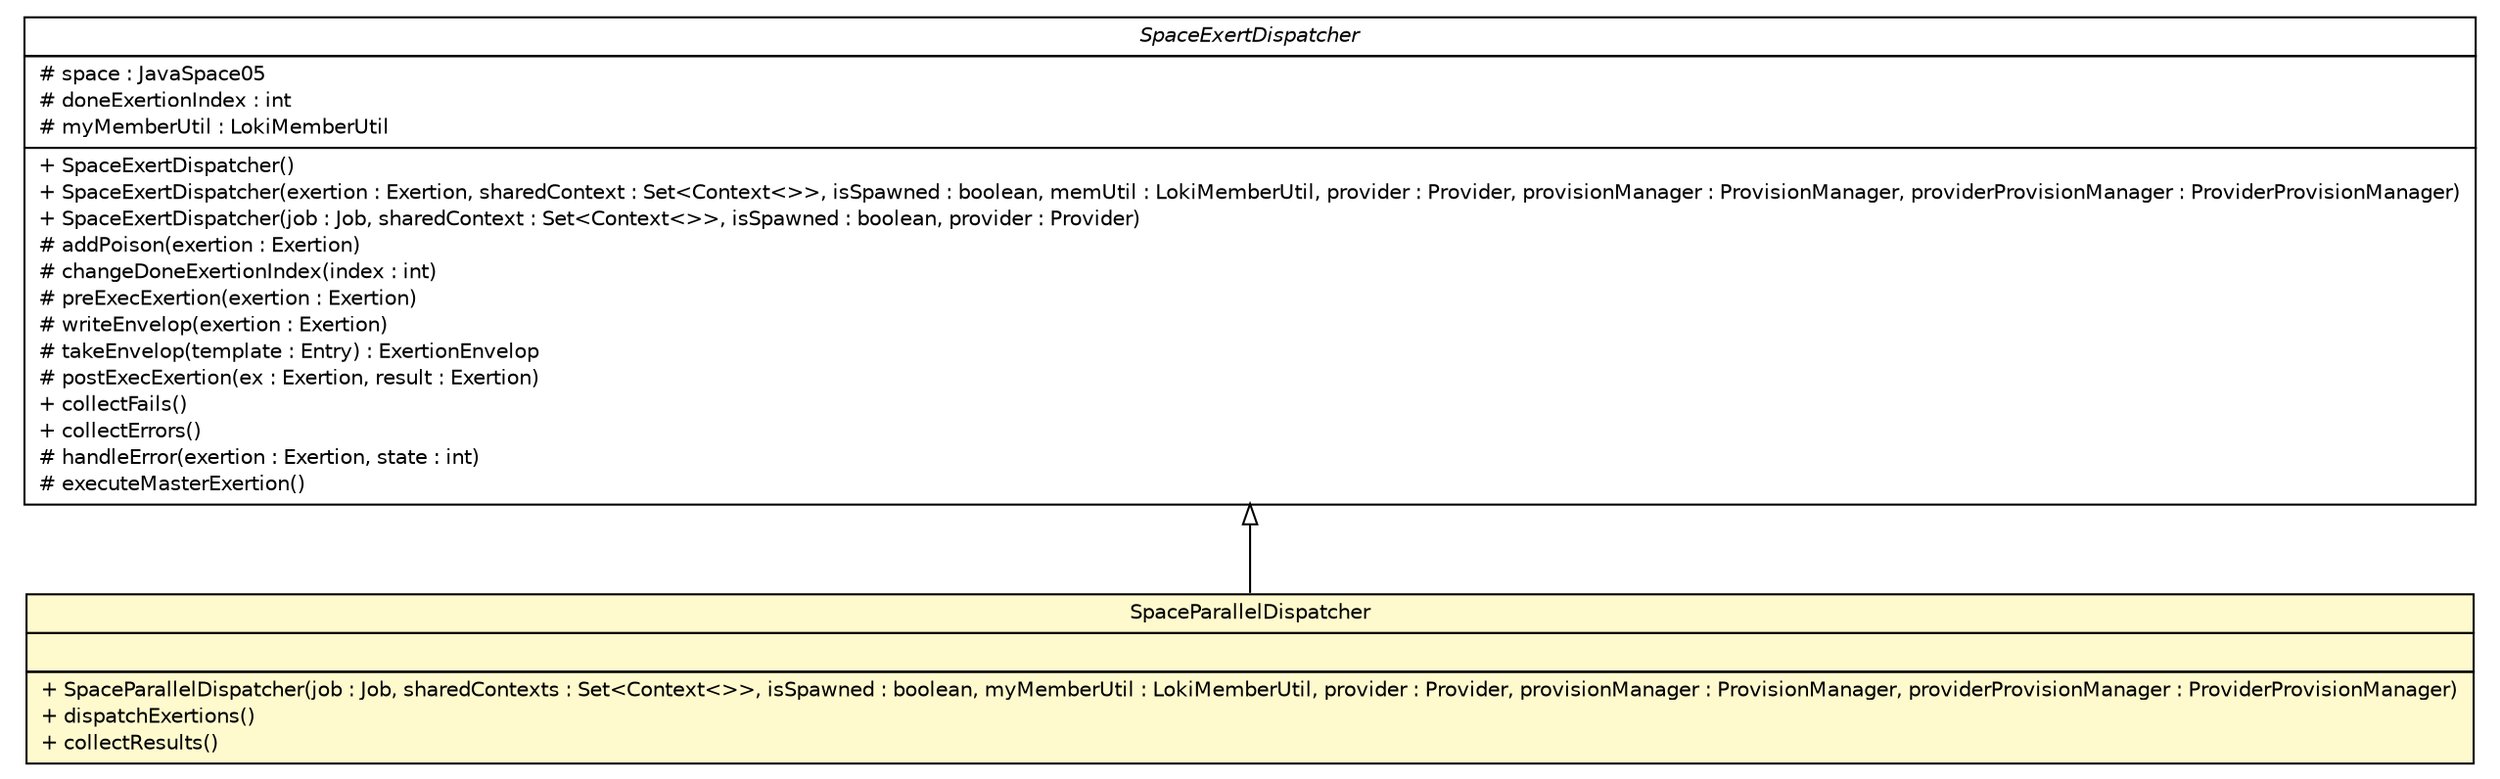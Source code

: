 #!/usr/local/bin/dot
#
# Class diagram 
# Generated by UMLGraph version R5_6 (http://www.umlgraph.org/)
#

digraph G {
	edge [fontname="Helvetica",fontsize=10,labelfontname="Helvetica",labelfontsize=10];
	node [fontname="Helvetica",fontsize=10,shape=plaintext];
	nodesep=0.25;
	ranksep=0.5;
	// sorcer.core.dispatch.SpaceExertDispatcher
	c469354 [label=<<table title="sorcer.core.dispatch.SpaceExertDispatcher" border="0" cellborder="1" cellspacing="0" cellpadding="2" port="p" href="./SpaceExertDispatcher.html">
		<tr><td><table border="0" cellspacing="0" cellpadding="1">
<tr><td align="center" balign="center"><font face="Helvetica-Oblique"> SpaceExertDispatcher </font></td></tr>
		</table></td></tr>
		<tr><td><table border="0" cellspacing="0" cellpadding="1">
<tr><td align="left" balign="left"> # space : JavaSpace05 </td></tr>
<tr><td align="left" balign="left"> # doneExertionIndex : int </td></tr>
<tr><td align="left" balign="left"> # myMemberUtil : LokiMemberUtil </td></tr>
		</table></td></tr>
		<tr><td><table border="0" cellspacing="0" cellpadding="1">
<tr><td align="left" balign="left"> + SpaceExertDispatcher() </td></tr>
<tr><td align="left" balign="left"> + SpaceExertDispatcher(exertion : Exertion, sharedContext : Set&lt;Context&lt;&gt;&gt;, isSpawned : boolean, memUtil : LokiMemberUtil, provider : Provider, provisionManager : ProvisionManager, providerProvisionManager : ProviderProvisionManager) </td></tr>
<tr><td align="left" balign="left"> + SpaceExertDispatcher(job : Job, sharedContext : Set&lt;Context&lt;&gt;&gt;, isSpawned : boolean, provider : Provider) </td></tr>
<tr><td align="left" balign="left"> # addPoison(exertion : Exertion) </td></tr>
<tr><td align="left" balign="left"> # changeDoneExertionIndex(index : int) </td></tr>
<tr><td align="left" balign="left"> # preExecExertion(exertion : Exertion) </td></tr>
<tr><td align="left" balign="left"> # writeEnvelop(exertion : Exertion) </td></tr>
<tr><td align="left" balign="left"> # takeEnvelop(template : Entry) : ExertionEnvelop </td></tr>
<tr><td align="left" balign="left"> # postExecExertion(ex : Exertion, result : Exertion) </td></tr>
<tr><td align="left" balign="left"> + collectFails() </td></tr>
<tr><td align="left" balign="left"> + collectErrors() </td></tr>
<tr><td align="left" balign="left"> # handleError(exertion : Exertion, state : int) </td></tr>
<tr><td align="left" balign="left"> # executeMasterExertion() </td></tr>
		</table></td></tr>
		</table>>, URL="./SpaceExertDispatcher.html", fontname="Helvetica", fontcolor="black", fontsize=10.0];
	// sorcer.core.dispatch.SpaceParallelDispatcher
	c469378 [label=<<table title="sorcer.core.dispatch.SpaceParallelDispatcher" border="0" cellborder="1" cellspacing="0" cellpadding="2" port="p" bgcolor="lemonChiffon" href="./SpaceParallelDispatcher.html">
		<tr><td><table border="0" cellspacing="0" cellpadding="1">
<tr><td align="center" balign="center"> SpaceParallelDispatcher </td></tr>
		</table></td></tr>
		<tr><td><table border="0" cellspacing="0" cellpadding="1">
<tr><td align="left" balign="left">  </td></tr>
		</table></td></tr>
		<tr><td><table border="0" cellspacing="0" cellpadding="1">
<tr><td align="left" balign="left"> + SpaceParallelDispatcher(job : Job, sharedContexts : Set&lt;Context&lt;&gt;&gt;, isSpawned : boolean, myMemberUtil : LokiMemberUtil, provider : Provider, provisionManager : ProvisionManager, providerProvisionManager : ProviderProvisionManager) </td></tr>
<tr><td align="left" balign="left"> + dispatchExertions() </td></tr>
<tr><td align="left" balign="left"> + collectResults() </td></tr>
		</table></td></tr>
		</table>>, URL="./SpaceParallelDispatcher.html", fontname="Helvetica", fontcolor="black", fontsize=10.0];
	//sorcer.core.dispatch.SpaceParallelDispatcher extends sorcer.core.dispatch.SpaceExertDispatcher
	c469354:p -> c469378:p [dir=back,arrowtail=empty];
}

